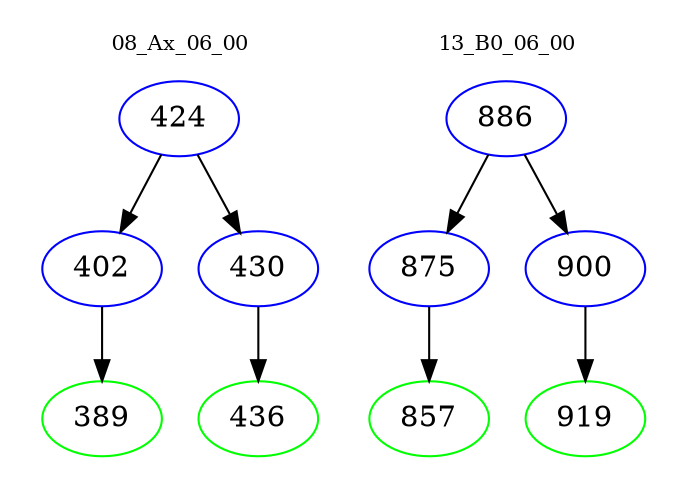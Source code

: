 digraph{
subgraph cluster_0 {
color = white
label = "08_Ax_06_00";
fontsize=10;
T0_424 [label="424", color="blue"]
T0_424 -> T0_402 [color="black"]
T0_402 [label="402", color="blue"]
T0_402 -> T0_389 [color="black"]
T0_389 [label="389", color="green"]
T0_424 -> T0_430 [color="black"]
T0_430 [label="430", color="blue"]
T0_430 -> T0_436 [color="black"]
T0_436 [label="436", color="green"]
}
subgraph cluster_1 {
color = white
label = "13_B0_06_00";
fontsize=10;
T1_886 [label="886", color="blue"]
T1_886 -> T1_875 [color="black"]
T1_875 [label="875", color="blue"]
T1_875 -> T1_857 [color="black"]
T1_857 [label="857", color="green"]
T1_886 -> T1_900 [color="black"]
T1_900 [label="900", color="blue"]
T1_900 -> T1_919 [color="black"]
T1_919 [label="919", color="green"]
}
}
